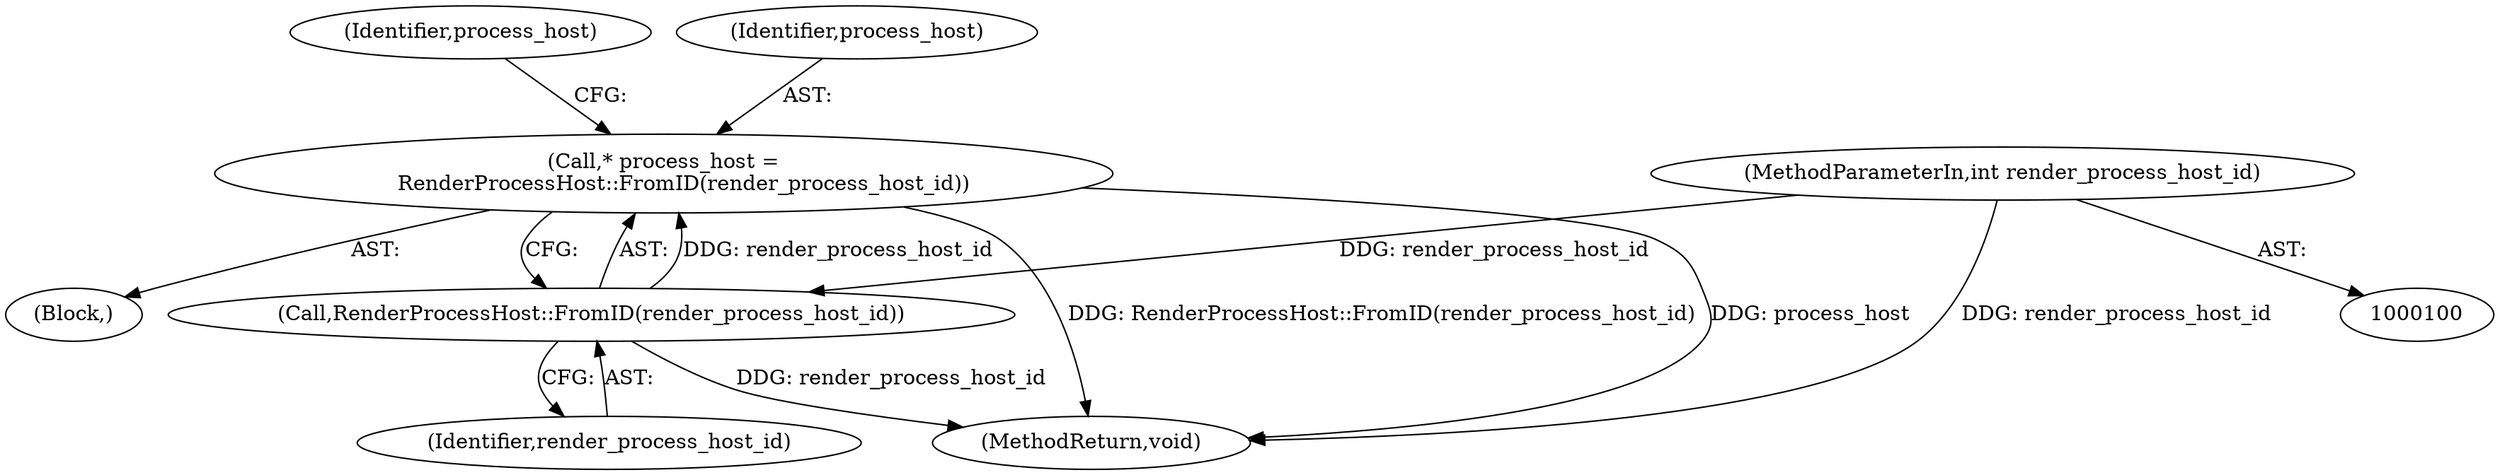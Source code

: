 digraph "0_Chrome_3c8e4852477d5b1e2da877808c998dc57db9460f_22@pointer" {
"1000105" [label="(Call,* process_host =\n      RenderProcessHost::FromID(render_process_host_id))"];
"1000107" [label="(Call,RenderProcessHost::FromID(render_process_host_id))"];
"1000101" [label="(MethodParameterIn,int render_process_host_id)"];
"1000110" [label="(Identifier,process_host)"];
"1000108" [label="(Identifier,render_process_host_id)"];
"1000129" [label="(MethodReturn,void)"];
"1000106" [label="(Identifier,process_host)"];
"1000103" [label="(Block,)"];
"1000101" [label="(MethodParameterIn,int render_process_host_id)"];
"1000105" [label="(Call,* process_host =\n      RenderProcessHost::FromID(render_process_host_id))"];
"1000107" [label="(Call,RenderProcessHost::FromID(render_process_host_id))"];
"1000105" -> "1000103"  [label="AST: "];
"1000105" -> "1000107"  [label="CFG: "];
"1000106" -> "1000105"  [label="AST: "];
"1000107" -> "1000105"  [label="AST: "];
"1000110" -> "1000105"  [label="CFG: "];
"1000105" -> "1000129"  [label="DDG: RenderProcessHost::FromID(render_process_host_id)"];
"1000105" -> "1000129"  [label="DDG: process_host"];
"1000107" -> "1000105"  [label="DDG: render_process_host_id"];
"1000107" -> "1000108"  [label="CFG: "];
"1000108" -> "1000107"  [label="AST: "];
"1000107" -> "1000129"  [label="DDG: render_process_host_id"];
"1000101" -> "1000107"  [label="DDG: render_process_host_id"];
"1000101" -> "1000100"  [label="AST: "];
"1000101" -> "1000129"  [label="DDG: render_process_host_id"];
}
